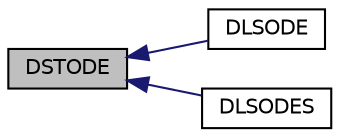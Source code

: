 digraph G
{
  edge [fontname="Helvetica",fontsize="10",labelfontname="Helvetica",labelfontsize="10"];
  node [fontname="Helvetica",fontsize="10",shape=record];
  rankdir=LR;
  Node1 [label="DSTODE",height=0.2,width=0.4,color="black", fillcolor="grey75", style="filled" fontcolor="black"];
  Node1 -> Node2 [dir=back,color="midnightblue",fontsize="10",style="solid",fontname="Helvetica"];
  Node2 [label="DLSODE",height=0.2,width=0.4,color="black", fillcolor="white", style="filled",URL="$opkdmain_8f90.html#a4196f3869c790e8813b4bac1dd03ecb9"];
  Node1 -> Node3 [dir=back,color="midnightblue",fontsize="10",style="solid",fontname="Helvetica"];
  Node3 [label="DLSODES",height=0.2,width=0.4,color="black", fillcolor="white", style="filled",URL="$opkdmain_8f90.html#a9ba73fbed77c11ec4abd126bbf966442"];
}
